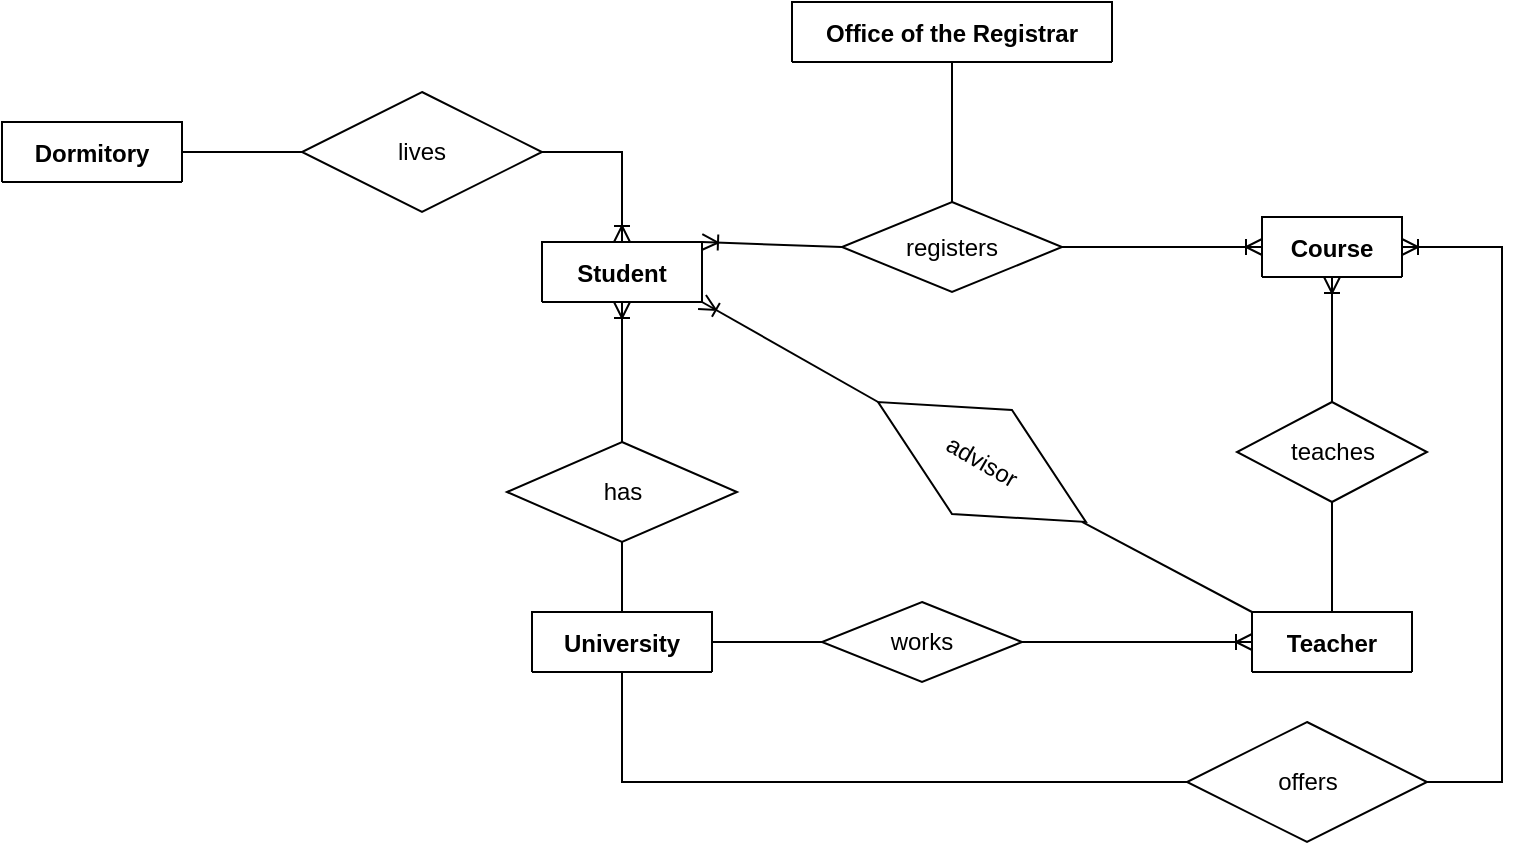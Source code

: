 <mxfile version="15.4.3" type="github">
  <diagram id="R2lEEEUBdFMjLlhIrx00" name="Page-1">
    <mxGraphModel dx="1718" dy="1550" grid="1" gridSize="10" guides="1" tooltips="1" connect="1" arrows="1" fold="1" page="1" pageScale="1" pageWidth="850" pageHeight="1100" math="0" shadow="0" extFonts="Permanent Marker^https://fonts.googleapis.com/css?family=Permanent+Marker">
      <root>
        <mxCell id="0" />
        <mxCell id="1" parent="0" />
        <mxCell id="5UGPcmuwCr6wUo15yj4Q-1" value="Student" style="shape=table;startSize=30;container=1;collapsible=1;childLayout=tableLayout;fixedRows=1;rowLines=0;fontStyle=1;align=center;resizeLast=1;" vertex="1" collapsed="1" parent="1">
          <mxGeometry x="-120" width="80" height="30" as="geometry">
            <mxRectangle x="160" y="-20" width="180" height="290" as="alternateBounds" />
          </mxGeometry>
        </mxCell>
        <mxCell id="5UGPcmuwCr6wUo15yj4Q-2" value="" style="shape=partialRectangle;collapsible=0;dropTarget=0;pointerEvents=0;fillColor=none;top=0;left=0;bottom=1;right=0;points=[[0,0.5],[1,0.5]];portConstraint=eastwest;" vertex="1" parent="5UGPcmuwCr6wUo15yj4Q-1">
          <mxGeometry y="30" width="180" height="30" as="geometry" />
        </mxCell>
        <mxCell id="5UGPcmuwCr6wUo15yj4Q-3" value="PK" style="shape=partialRectangle;connectable=0;fillColor=none;top=0;left=0;bottom=0;right=0;fontStyle=1;overflow=hidden;" vertex="1" parent="5UGPcmuwCr6wUo15yj4Q-2">
          <mxGeometry width="30" height="30" as="geometry">
            <mxRectangle width="30" height="30" as="alternateBounds" />
          </mxGeometry>
        </mxCell>
        <mxCell id="5UGPcmuwCr6wUo15yj4Q-4" value="id" style="shape=partialRectangle;connectable=0;fillColor=none;top=0;left=0;bottom=0;right=0;align=left;spacingLeft=6;fontStyle=5;overflow=hidden;" vertex="1" parent="5UGPcmuwCr6wUo15yj4Q-2">
          <mxGeometry x="30" width="150" height="30" as="geometry">
            <mxRectangle width="150" height="30" as="alternateBounds" />
          </mxGeometry>
        </mxCell>
        <mxCell id="5UGPcmuwCr6wUo15yj4Q-5" value="" style="shape=partialRectangle;collapsible=0;dropTarget=0;pointerEvents=0;fillColor=none;top=0;left=0;bottom=0;right=0;points=[[0,0.5],[1,0.5]];portConstraint=eastwest;" vertex="1" parent="5UGPcmuwCr6wUo15yj4Q-1">
          <mxGeometry y="60" width="180" height="50" as="geometry" />
        </mxCell>
        <mxCell id="5UGPcmuwCr6wUo15yj4Q-6" value="" style="shape=partialRectangle;connectable=0;fillColor=none;top=0;left=0;bottom=0;right=0;editable=1;overflow=hidden;" vertex="1" parent="5UGPcmuwCr6wUo15yj4Q-5">
          <mxGeometry width="30" height="50" as="geometry">
            <mxRectangle width="30" height="50" as="alternateBounds" />
          </mxGeometry>
        </mxCell>
        <mxCell id="5UGPcmuwCr6wUo15yj4Q-7" value="full_name&#xa;    first_name&#xa;    last_name" style="shape=partialRectangle;connectable=0;fillColor=none;top=0;left=0;bottom=0;right=0;align=left;spacingLeft=6;overflow=hidden;" vertex="1" parent="5UGPcmuwCr6wUo15yj4Q-5">
          <mxGeometry x="30" width="150" height="50" as="geometry">
            <mxRectangle width="150" height="50" as="alternateBounds" />
          </mxGeometry>
        </mxCell>
        <mxCell id="5UGPcmuwCr6wUo15yj4Q-8" value="" style="shape=partialRectangle;collapsible=0;dropTarget=0;pointerEvents=0;fillColor=none;top=0;left=0;bottom=0;right=0;points=[[0,0.5],[1,0.5]];portConstraint=eastwest;" vertex="1" parent="5UGPcmuwCr6wUo15yj4Q-1">
          <mxGeometry y="110" width="180" height="70" as="geometry" />
        </mxCell>
        <mxCell id="5UGPcmuwCr6wUo15yj4Q-9" value="" style="shape=partialRectangle;connectable=0;fillColor=none;top=0;left=0;bottom=0;right=0;editable=1;overflow=hidden;" vertex="1" parent="5UGPcmuwCr6wUo15yj4Q-8">
          <mxGeometry width="30" height="70" as="geometry">
            <mxRectangle width="30" height="70" as="alternateBounds" />
          </mxGeometry>
        </mxCell>
        <mxCell id="5UGPcmuwCr6wUo15yj4Q-10" value="address&#xa;    country&#xa;    city&#xa;    street" style="shape=partialRectangle;connectable=0;fillColor=none;top=0;left=0;bottom=0;right=0;align=left;spacingLeft=6;overflow=hidden;" vertex="1" parent="5UGPcmuwCr6wUo15yj4Q-8">
          <mxGeometry x="30" width="150" height="70" as="geometry">
            <mxRectangle width="150" height="70" as="alternateBounds" />
          </mxGeometry>
        </mxCell>
        <mxCell id="5UGPcmuwCr6wUo15yj4Q-11" value="" style="shape=partialRectangle;collapsible=0;dropTarget=0;pointerEvents=0;fillColor=none;top=0;left=0;bottom=0;right=0;points=[[0,0.5],[1,0.5]];portConstraint=eastwest;" vertex="1" parent="5UGPcmuwCr6wUo15yj4Q-1">
          <mxGeometry y="180" width="180" height="40" as="geometry" />
        </mxCell>
        <mxCell id="5UGPcmuwCr6wUo15yj4Q-12" value="" style="shape=partialRectangle;connectable=0;fillColor=none;top=0;left=0;bottom=0;right=0;editable=1;overflow=hidden;" vertex="1" parent="5UGPcmuwCr6wUo15yj4Q-11">
          <mxGeometry width="30" height="40" as="geometry">
            <mxRectangle width="30" height="40" as="alternateBounds" />
          </mxGeometry>
        </mxCell>
        <mxCell id="5UGPcmuwCr6wUo15yj4Q-13" value="date_of_birth&#xa;age()" style="shape=partialRectangle;connectable=0;fillColor=none;top=0;left=0;bottom=0;right=0;align=left;spacingLeft=6;overflow=hidden;" vertex="1" parent="5UGPcmuwCr6wUo15yj4Q-11">
          <mxGeometry x="30" width="150" height="40" as="geometry">
            <mxRectangle width="150" height="40" as="alternateBounds" />
          </mxGeometry>
        </mxCell>
        <mxCell id="5UGPcmuwCr6wUo15yj4Q-14" value="" style="shape=partialRectangle;collapsible=0;dropTarget=0;pointerEvents=0;fillColor=none;top=0;left=0;bottom=0;right=0;points=[[0,0.5],[1,0.5]];portConstraint=eastwest;startSize=30;" vertex="1" parent="5UGPcmuwCr6wUo15yj4Q-1">
          <mxGeometry y="220" width="180" height="30" as="geometry" />
        </mxCell>
        <mxCell id="5UGPcmuwCr6wUo15yj4Q-15" value="" style="shape=partialRectangle;connectable=0;fillColor=none;top=0;left=0;bottom=0;right=0;editable=1;overflow=hidden;startSize=30;" vertex="1" parent="5UGPcmuwCr6wUo15yj4Q-14">
          <mxGeometry width="30" height="30" as="geometry">
            <mxRectangle width="30" height="30" as="alternateBounds" />
          </mxGeometry>
        </mxCell>
        <mxCell id="5UGPcmuwCr6wUo15yj4Q-16" value="gender" style="shape=partialRectangle;connectable=0;fillColor=none;top=0;left=0;bottom=0;right=0;align=left;spacingLeft=6;overflow=hidden;startSize=30;" vertex="1" parent="5UGPcmuwCr6wUo15yj4Q-14">
          <mxGeometry x="30" width="150" height="30" as="geometry">
            <mxRectangle width="150" height="30" as="alternateBounds" />
          </mxGeometry>
        </mxCell>
        <mxCell id="5UGPcmuwCr6wUo15yj4Q-17" value="" style="shape=partialRectangle;collapsible=0;dropTarget=0;pointerEvents=0;fillColor=none;top=0;left=0;bottom=0;right=0;points=[[0,0.5],[1,0.5]];portConstraint=eastwest;startSize=30;" vertex="1" parent="5UGPcmuwCr6wUo15yj4Q-1">
          <mxGeometry y="250" width="180" height="30" as="geometry" />
        </mxCell>
        <mxCell id="5UGPcmuwCr6wUo15yj4Q-18" value="" style="shape=partialRectangle;connectable=0;fillColor=none;top=0;left=0;bottom=0;right=0;editable=1;overflow=hidden;startSize=30;" vertex="1" parent="5UGPcmuwCr6wUo15yj4Q-17">
          <mxGeometry width="30" height="30" as="geometry">
            <mxRectangle width="30" height="30" as="alternateBounds" />
          </mxGeometry>
        </mxCell>
        <mxCell id="5UGPcmuwCr6wUo15yj4Q-19" value="{phone_number}" style="shape=partialRectangle;connectable=0;fillColor=none;top=0;left=0;bottom=0;right=0;align=left;spacingLeft=6;overflow=hidden;startSize=30;" vertex="1" parent="5UGPcmuwCr6wUo15yj4Q-17">
          <mxGeometry x="30" width="150" height="30" as="geometry">
            <mxRectangle width="150" height="30" as="alternateBounds" />
          </mxGeometry>
        </mxCell>
        <mxCell id="5UGPcmuwCr6wUo15yj4Q-20" value="Course" style="shape=table;startSize=30;container=1;collapsible=1;childLayout=tableLayout;fixedRows=1;rowLines=0;fontStyle=1;align=center;resizeLast=1;" vertex="1" collapsed="1" parent="1">
          <mxGeometry x="240" y="-12.5" width="70" height="30" as="geometry">
            <mxRectangle x="240" y="270" width="180" height="160" as="alternateBounds" />
          </mxGeometry>
        </mxCell>
        <mxCell id="5UGPcmuwCr6wUo15yj4Q-21" value="" style="shape=partialRectangle;collapsible=0;dropTarget=0;pointerEvents=0;fillColor=none;top=0;left=0;bottom=1;right=0;points=[[0,0.5],[1,0.5]];portConstraint=eastwest;startSize=30;" vertex="1" parent="5UGPcmuwCr6wUo15yj4Q-20">
          <mxGeometry y="30" width="180" height="30" as="geometry" />
        </mxCell>
        <mxCell id="5UGPcmuwCr6wUo15yj4Q-22" value="PK" style="shape=partialRectangle;connectable=0;fillColor=none;top=0;left=0;bottom=0;right=0;fontStyle=1;overflow=hidden;startSize=30;" vertex="1" parent="5UGPcmuwCr6wUo15yj4Q-21">
          <mxGeometry width="30" height="30" as="geometry">
            <mxRectangle width="30" height="30" as="alternateBounds" />
          </mxGeometry>
        </mxCell>
        <mxCell id="5UGPcmuwCr6wUo15yj4Q-23" value="course_id" style="shape=partialRectangle;connectable=0;fillColor=none;top=0;left=0;bottom=0;right=0;align=left;spacingLeft=6;fontStyle=5;overflow=hidden;startSize=30;" vertex="1" parent="5UGPcmuwCr6wUo15yj4Q-21">
          <mxGeometry x="30" width="150" height="30" as="geometry">
            <mxRectangle width="150" height="30" as="alternateBounds" />
          </mxGeometry>
        </mxCell>
        <mxCell id="5UGPcmuwCr6wUo15yj4Q-24" value="" style="shape=partialRectangle;collapsible=0;dropTarget=0;pointerEvents=0;fillColor=none;top=0;left=0;bottom=0;right=0;points=[[0,0.5],[1,0.5]];portConstraint=eastwest;startSize=30;" vertex="1" parent="5UGPcmuwCr6wUo15yj4Q-20">
          <mxGeometry y="60" width="180" height="30" as="geometry" />
        </mxCell>
        <mxCell id="5UGPcmuwCr6wUo15yj4Q-25" value="" style="shape=partialRectangle;connectable=0;fillColor=none;top=0;left=0;bottom=0;right=0;editable=1;overflow=hidden;startSize=30;" vertex="1" parent="5UGPcmuwCr6wUo15yj4Q-24">
          <mxGeometry width="30" height="30" as="geometry">
            <mxRectangle width="30" height="30" as="alternateBounds" />
          </mxGeometry>
        </mxCell>
        <mxCell id="5UGPcmuwCr6wUo15yj4Q-26" value="course_name" style="shape=partialRectangle;connectable=0;fillColor=none;top=0;left=0;bottom=0;right=0;align=left;spacingLeft=6;overflow=hidden;startSize=30;" vertex="1" parent="5UGPcmuwCr6wUo15yj4Q-24">
          <mxGeometry x="30" width="150" height="30" as="geometry">
            <mxRectangle width="150" height="30" as="alternateBounds" />
          </mxGeometry>
        </mxCell>
        <mxCell id="5UGPcmuwCr6wUo15yj4Q-27" value="" style="shape=partialRectangle;collapsible=0;dropTarget=0;pointerEvents=0;fillColor=none;top=0;left=0;bottom=0;right=0;points=[[0,0.5],[1,0.5]];portConstraint=eastwest;startSize=30;" vertex="1" parent="5UGPcmuwCr6wUo15yj4Q-20">
          <mxGeometry y="90" width="180" height="30" as="geometry" />
        </mxCell>
        <mxCell id="5UGPcmuwCr6wUo15yj4Q-28" value="" style="shape=partialRectangle;connectable=0;fillColor=none;top=0;left=0;bottom=0;right=0;editable=1;overflow=hidden;startSize=30;" vertex="1" parent="5UGPcmuwCr6wUo15yj4Q-27">
          <mxGeometry width="30" height="30" as="geometry">
            <mxRectangle width="30" height="30" as="alternateBounds" />
          </mxGeometry>
        </mxCell>
        <mxCell id="5UGPcmuwCr6wUo15yj4Q-29" value="credits" style="shape=partialRectangle;connectable=0;fillColor=none;top=0;left=0;bottom=0;right=0;align=left;spacingLeft=6;overflow=hidden;startSize=30;" vertex="1" parent="5UGPcmuwCr6wUo15yj4Q-27">
          <mxGeometry x="30" width="150" height="30" as="geometry">
            <mxRectangle width="150" height="30" as="alternateBounds" />
          </mxGeometry>
        </mxCell>
        <mxCell id="5UGPcmuwCr6wUo15yj4Q-30" value="" style="shape=partialRectangle;collapsible=0;dropTarget=0;pointerEvents=0;fillColor=none;top=0;left=0;bottom=0;right=0;points=[[0,0.5],[1,0.5]];portConstraint=eastwest;startSize=30;" vertex="1" parent="5UGPcmuwCr6wUo15yj4Q-20">
          <mxGeometry y="120" width="180" height="30" as="geometry" />
        </mxCell>
        <mxCell id="5UGPcmuwCr6wUo15yj4Q-31" value="" style="shape=partialRectangle;connectable=0;fillColor=none;top=0;left=0;bottom=0;right=0;editable=1;overflow=hidden;startSize=30;" vertex="1" parent="5UGPcmuwCr6wUo15yj4Q-30">
          <mxGeometry width="30" height="30" as="geometry">
            <mxRectangle width="30" height="30" as="alternateBounds" />
          </mxGeometry>
        </mxCell>
        <mxCell id="5UGPcmuwCr6wUo15yj4Q-32" value="dept_name" style="shape=partialRectangle;connectable=0;fillColor=none;top=0;left=0;bottom=0;right=0;align=left;spacingLeft=6;overflow=hidden;startSize=30;" vertex="1" parent="5UGPcmuwCr6wUo15yj4Q-30">
          <mxGeometry x="30" width="150" height="30" as="geometry">
            <mxRectangle width="150" height="30" as="alternateBounds" />
          </mxGeometry>
        </mxCell>
        <mxCell id="5UGPcmuwCr6wUo15yj4Q-33" value="Dormitory" style="shape=table;startSize=30;container=1;collapsible=1;childLayout=tableLayout;fixedRows=1;rowLines=0;fontStyle=1;align=center;resizeLast=1;" vertex="1" collapsed="1" parent="1">
          <mxGeometry x="-390" y="-60" width="90" height="30" as="geometry">
            <mxRectangle x="240" y="470" width="180" height="160" as="alternateBounds" />
          </mxGeometry>
        </mxCell>
        <mxCell id="5UGPcmuwCr6wUo15yj4Q-34" value="" style="shape=partialRectangle;collapsible=0;dropTarget=0;pointerEvents=0;fillColor=none;top=0;left=0;bottom=1;right=0;points=[[0,0.5],[1,0.5]];portConstraint=eastwest;startSize=30;" vertex="1" parent="5UGPcmuwCr6wUo15yj4Q-33">
          <mxGeometry y="30" width="180" height="30" as="geometry" />
        </mxCell>
        <mxCell id="5UGPcmuwCr6wUo15yj4Q-35" value="PK" style="shape=partialRectangle;connectable=0;fillColor=none;top=0;left=0;bottom=0;right=0;fontStyle=1;overflow=hidden;startSize=30;" vertex="1" parent="5UGPcmuwCr6wUo15yj4Q-34">
          <mxGeometry width="30" height="30" as="geometry">
            <mxRectangle width="30" height="30" as="alternateBounds" />
          </mxGeometry>
        </mxCell>
        <mxCell id="5UGPcmuwCr6wUo15yj4Q-36" value="id" style="shape=partialRectangle;connectable=0;fillColor=none;top=0;left=0;bottom=0;right=0;align=left;spacingLeft=6;fontStyle=5;overflow=hidden;startSize=30;" vertex="1" parent="5UGPcmuwCr6wUo15yj4Q-34">
          <mxGeometry x="30" width="150" height="30" as="geometry">
            <mxRectangle width="150" height="30" as="alternateBounds" />
          </mxGeometry>
        </mxCell>
        <mxCell id="5UGPcmuwCr6wUo15yj4Q-37" value="" style="shape=partialRectangle;collapsible=0;dropTarget=0;pointerEvents=0;fillColor=none;top=0;left=0;bottom=0;right=0;points=[[0,0.5],[1,0.5]];portConstraint=eastwest;startSize=30;" vertex="1" parent="5UGPcmuwCr6wUo15yj4Q-33">
          <mxGeometry y="60" width="180" height="30" as="geometry" />
        </mxCell>
        <mxCell id="5UGPcmuwCr6wUo15yj4Q-38" value="" style="shape=partialRectangle;connectable=0;fillColor=none;top=0;left=0;bottom=0;right=0;editable=1;overflow=hidden;startSize=30;" vertex="1" parent="5UGPcmuwCr6wUo15yj4Q-37">
          <mxGeometry width="30" height="30" as="geometry">
            <mxRectangle width="30" height="30" as="alternateBounds" />
          </mxGeometry>
        </mxCell>
        <mxCell id="5UGPcmuwCr6wUo15yj4Q-39" value="location" style="shape=partialRectangle;connectable=0;fillColor=none;top=0;left=0;bottom=0;right=0;align=left;spacingLeft=6;overflow=hidden;startSize=30;" vertex="1" parent="5UGPcmuwCr6wUo15yj4Q-37">
          <mxGeometry x="30" width="150" height="30" as="geometry">
            <mxRectangle width="150" height="30" as="alternateBounds" />
          </mxGeometry>
        </mxCell>
        <mxCell id="5UGPcmuwCr6wUo15yj4Q-40" value="" style="shape=partialRectangle;collapsible=0;dropTarget=0;pointerEvents=0;fillColor=none;top=0;left=0;bottom=0;right=0;points=[[0,0.5],[1,0.5]];portConstraint=eastwest;startSize=30;" vertex="1" parent="5UGPcmuwCr6wUo15yj4Q-33">
          <mxGeometry y="90" width="180" height="30" as="geometry" />
        </mxCell>
        <mxCell id="5UGPcmuwCr6wUo15yj4Q-41" value="" style="shape=partialRectangle;connectable=0;fillColor=none;top=0;left=0;bottom=0;right=0;editable=1;overflow=hidden;startSize=30;" vertex="1" parent="5UGPcmuwCr6wUo15yj4Q-40">
          <mxGeometry width="30" height="30" as="geometry">
            <mxRectangle width="30" height="30" as="alternateBounds" />
          </mxGeometry>
        </mxCell>
        <mxCell id="5UGPcmuwCr6wUo15yj4Q-42" value="capacity" style="shape=partialRectangle;connectable=0;fillColor=none;top=0;left=0;bottom=0;right=0;align=left;spacingLeft=6;overflow=hidden;startSize=30;" vertex="1" parent="5UGPcmuwCr6wUo15yj4Q-40">
          <mxGeometry x="30" width="150" height="30" as="geometry">
            <mxRectangle width="150" height="30" as="alternateBounds" />
          </mxGeometry>
        </mxCell>
        <mxCell id="5UGPcmuwCr6wUo15yj4Q-43" value="" style="shape=partialRectangle;collapsible=0;dropTarget=0;pointerEvents=0;fillColor=none;top=0;left=0;bottom=0;right=0;points=[[0,0.5],[1,0.5]];portConstraint=eastwest;startSize=30;" vertex="1" parent="5UGPcmuwCr6wUo15yj4Q-33">
          <mxGeometry y="120" width="180" height="30" as="geometry" />
        </mxCell>
        <mxCell id="5UGPcmuwCr6wUo15yj4Q-44" value="" style="shape=partialRectangle;connectable=0;fillColor=none;top=0;left=0;bottom=0;right=0;editable=1;overflow=hidden;startSize=30;" vertex="1" parent="5UGPcmuwCr6wUo15yj4Q-43">
          <mxGeometry width="30" height="30" as="geometry">
            <mxRectangle width="30" height="30" as="alternateBounds" />
          </mxGeometry>
        </mxCell>
        <mxCell id="5UGPcmuwCr6wUo15yj4Q-45" value="{room_types}" style="shape=partialRectangle;connectable=0;fillColor=none;top=0;left=0;bottom=0;right=0;align=left;spacingLeft=6;overflow=hidden;startSize=30;" vertex="1" parent="5UGPcmuwCr6wUo15yj4Q-43">
          <mxGeometry x="30" width="150" height="30" as="geometry">
            <mxRectangle width="150" height="30" as="alternateBounds" />
          </mxGeometry>
        </mxCell>
        <mxCell id="5UGPcmuwCr6wUo15yj4Q-46" value="Office of the Registrar" style="shape=table;startSize=30;container=1;collapsible=1;childLayout=tableLayout;fixedRows=1;rowLines=0;fontStyle=1;align=center;resizeLast=1;" vertex="1" collapsed="1" parent="1">
          <mxGeometry x="5" y="-120" width="160" height="30" as="geometry">
            <mxRectangle x="-10" y="580" width="180" height="180" as="alternateBounds" />
          </mxGeometry>
        </mxCell>
        <mxCell id="5UGPcmuwCr6wUo15yj4Q-47" value="" style="shape=partialRectangle;collapsible=0;dropTarget=0;pointerEvents=0;fillColor=none;top=0;left=0;bottom=1;right=0;points=[[0,0.5],[1,0.5]];portConstraint=eastwest;startSize=30;" vertex="1" parent="5UGPcmuwCr6wUo15yj4Q-46">
          <mxGeometry y="30" width="180" height="30" as="geometry" />
        </mxCell>
        <mxCell id="5UGPcmuwCr6wUo15yj4Q-48" value="PK" style="shape=partialRectangle;connectable=0;fillColor=none;top=0;left=0;bottom=0;right=0;fontStyle=1;overflow=hidden;startSize=30;" vertex="1" parent="5UGPcmuwCr6wUo15yj4Q-47">
          <mxGeometry width="30" height="30" as="geometry">
            <mxRectangle width="30" height="30" as="alternateBounds" />
          </mxGeometry>
        </mxCell>
        <mxCell id="5UGPcmuwCr6wUo15yj4Q-49" value="id" style="shape=partialRectangle;connectable=0;fillColor=none;top=0;left=0;bottom=0;right=0;align=left;spacingLeft=6;fontStyle=5;overflow=hidden;startSize=30;" vertex="1" parent="5UGPcmuwCr6wUo15yj4Q-47">
          <mxGeometry x="30" width="150" height="30" as="geometry">
            <mxRectangle width="150" height="30" as="alternateBounds" />
          </mxGeometry>
        </mxCell>
        <mxCell id="5UGPcmuwCr6wUo15yj4Q-50" value="" style="shape=partialRectangle;collapsible=0;dropTarget=0;pointerEvents=0;fillColor=none;top=0;left=0;bottom=0;right=0;points=[[0,0.5],[1,0.5]];portConstraint=eastwest;startSize=30;" vertex="1" parent="5UGPcmuwCr6wUo15yj4Q-46">
          <mxGeometry y="60" width="180" height="50" as="geometry" />
        </mxCell>
        <mxCell id="5UGPcmuwCr6wUo15yj4Q-51" value="" style="shape=partialRectangle;connectable=0;fillColor=none;top=0;left=0;bottom=0;right=0;editable=1;overflow=hidden;startSize=30;" vertex="1" parent="5UGPcmuwCr6wUo15yj4Q-50">
          <mxGeometry width="30" height="50" as="geometry">
            <mxRectangle width="30" height="50" as="alternateBounds" />
          </mxGeometry>
        </mxCell>
        <mxCell id="5UGPcmuwCr6wUo15yj4Q-52" value="full_name&#xa;    first_name&#xa;    last_name" style="shape=partialRectangle;connectable=0;fillColor=none;top=0;left=0;bottom=0;right=0;align=left;spacingLeft=6;overflow=hidden;startSize=30;" vertex="1" parent="5UGPcmuwCr6wUo15yj4Q-50">
          <mxGeometry x="30" width="150" height="50" as="geometry">
            <mxRectangle width="150" height="50" as="alternateBounds" />
          </mxGeometry>
        </mxCell>
        <mxCell id="5UGPcmuwCr6wUo15yj4Q-53" value="" style="shape=partialRectangle;collapsible=0;dropTarget=0;pointerEvents=0;fillColor=none;top=0;left=0;bottom=0;right=0;points=[[0,0.5],[1,0.5]];portConstraint=eastwest;startSize=30;" vertex="1" parent="5UGPcmuwCr6wUo15yj4Q-46">
          <mxGeometry y="110" width="180" height="30" as="geometry" />
        </mxCell>
        <mxCell id="5UGPcmuwCr6wUo15yj4Q-54" value="" style="shape=partialRectangle;connectable=0;fillColor=none;top=0;left=0;bottom=0;right=0;editable=1;overflow=hidden;startSize=30;" vertex="1" parent="5UGPcmuwCr6wUo15yj4Q-53">
          <mxGeometry width="30" height="30" as="geometry">
            <mxRectangle width="30" height="30" as="alternateBounds" />
          </mxGeometry>
        </mxCell>
        <mxCell id="5UGPcmuwCr6wUo15yj4Q-55" value="disciplines" style="shape=partialRectangle;connectable=0;fillColor=none;top=0;left=0;bottom=0;right=0;align=left;spacingLeft=6;overflow=hidden;startSize=30;" vertex="1" parent="5UGPcmuwCr6wUo15yj4Q-53">
          <mxGeometry x="30" width="150" height="30" as="geometry">
            <mxRectangle width="150" height="30" as="alternateBounds" />
          </mxGeometry>
        </mxCell>
        <mxCell id="5UGPcmuwCr6wUo15yj4Q-56" value="" style="shape=partialRectangle;collapsible=0;dropTarget=0;pointerEvents=0;fillColor=none;top=0;left=0;bottom=0;right=0;points=[[0,0.5],[1,0.5]];portConstraint=eastwest;startSize=30;" vertex="1" parent="5UGPcmuwCr6wUo15yj4Q-46">
          <mxGeometry y="140" width="180" height="30" as="geometry" />
        </mxCell>
        <mxCell id="5UGPcmuwCr6wUo15yj4Q-57" value="" style="shape=partialRectangle;connectable=0;fillColor=none;top=0;left=0;bottom=0;right=0;editable=1;overflow=hidden;startSize=30;" vertex="1" parent="5UGPcmuwCr6wUo15yj4Q-56">
          <mxGeometry width="30" height="30" as="geometry">
            <mxRectangle width="30" height="30" as="alternateBounds" />
          </mxGeometry>
        </mxCell>
        <mxCell id="5UGPcmuwCr6wUo15yj4Q-58" value="{phone_number}" style="shape=partialRectangle;connectable=0;fillColor=none;top=0;left=0;bottom=0;right=0;align=left;spacingLeft=6;overflow=hidden;startSize=30;" vertex="1" parent="5UGPcmuwCr6wUo15yj4Q-56">
          <mxGeometry x="30" width="150" height="30" as="geometry">
            <mxRectangle width="150" height="30" as="alternateBounds" />
          </mxGeometry>
        </mxCell>
        <mxCell id="5UGPcmuwCr6wUo15yj4Q-59" value="Teacher" style="shape=table;startSize=30;container=1;collapsible=1;childLayout=tableLayout;fixedRows=1;rowLines=0;fontStyle=1;align=center;resizeLast=1;" vertex="1" collapsed="1" parent="1">
          <mxGeometry x="235" y="185" width="80" height="30" as="geometry">
            <mxRectangle x="-210" y="50" width="180" height="160" as="alternateBounds" />
          </mxGeometry>
        </mxCell>
        <mxCell id="5UGPcmuwCr6wUo15yj4Q-60" value="" style="shape=partialRectangle;collapsible=0;dropTarget=0;pointerEvents=0;fillColor=none;top=0;left=0;bottom=1;right=0;points=[[0,0.5],[1,0.5]];portConstraint=eastwest;startSize=30;" vertex="1" parent="5UGPcmuwCr6wUo15yj4Q-59">
          <mxGeometry y="30" width="180" height="30" as="geometry" />
        </mxCell>
        <mxCell id="5UGPcmuwCr6wUo15yj4Q-61" value="PK" style="shape=partialRectangle;connectable=0;fillColor=none;top=0;left=0;bottom=0;right=0;fontStyle=1;overflow=hidden;startSize=30;" vertex="1" parent="5UGPcmuwCr6wUo15yj4Q-60">
          <mxGeometry width="30" height="30" as="geometry">
            <mxRectangle width="30" height="30" as="alternateBounds" />
          </mxGeometry>
        </mxCell>
        <mxCell id="5UGPcmuwCr6wUo15yj4Q-62" value="teacher_id" style="shape=partialRectangle;connectable=0;fillColor=none;top=0;left=0;bottom=0;right=0;align=left;spacingLeft=6;fontStyle=5;overflow=hidden;startSize=30;" vertex="1" parent="5UGPcmuwCr6wUo15yj4Q-60">
          <mxGeometry x="30" width="150" height="30" as="geometry">
            <mxRectangle width="150" height="30" as="alternateBounds" />
          </mxGeometry>
        </mxCell>
        <mxCell id="5UGPcmuwCr6wUo15yj4Q-63" value="" style="shape=partialRectangle;collapsible=0;dropTarget=0;pointerEvents=0;fillColor=none;top=0;left=0;bottom=0;right=0;points=[[0,0.5],[1,0.5]];portConstraint=eastwest;startSize=30;" vertex="1" parent="5UGPcmuwCr6wUo15yj4Q-59">
          <mxGeometry y="60" width="180" height="60" as="geometry" />
        </mxCell>
        <mxCell id="5UGPcmuwCr6wUo15yj4Q-64" value="" style="shape=partialRectangle;connectable=0;fillColor=none;top=0;left=0;bottom=0;right=0;editable=1;overflow=hidden;startSize=30;" vertex="1" parent="5UGPcmuwCr6wUo15yj4Q-63">
          <mxGeometry width="30" height="60" as="geometry">
            <mxRectangle width="30" height="60" as="alternateBounds" />
          </mxGeometry>
        </mxCell>
        <mxCell id="5UGPcmuwCr6wUo15yj4Q-65" value="full_name&#xa;    first_name&#xa;    last_name" style="shape=partialRectangle;connectable=0;fillColor=none;top=0;left=0;bottom=0;right=0;align=left;spacingLeft=6;overflow=hidden;startSize=30;" vertex="1" parent="5UGPcmuwCr6wUo15yj4Q-63">
          <mxGeometry x="30" width="150" height="60" as="geometry">
            <mxRectangle width="150" height="60" as="alternateBounds" />
          </mxGeometry>
        </mxCell>
        <mxCell id="5UGPcmuwCr6wUo15yj4Q-66" value="" style="shape=partialRectangle;collapsible=0;dropTarget=0;pointerEvents=0;fillColor=none;top=0;left=0;bottom=0;right=0;points=[[0,0.5],[1,0.5]];portConstraint=eastwest;startSize=30;" vertex="1" parent="5UGPcmuwCr6wUo15yj4Q-59">
          <mxGeometry y="120" width="180" height="30" as="geometry" />
        </mxCell>
        <mxCell id="5UGPcmuwCr6wUo15yj4Q-67" value="" style="shape=partialRectangle;connectable=0;fillColor=none;top=0;left=0;bottom=0;right=0;editable=1;overflow=hidden;startSize=30;" vertex="1" parent="5UGPcmuwCr6wUo15yj4Q-66">
          <mxGeometry width="30" height="30" as="geometry">
            <mxRectangle width="30" height="30" as="alternateBounds" />
          </mxGeometry>
        </mxCell>
        <mxCell id="5UGPcmuwCr6wUo15yj4Q-68" value="experience_years" style="shape=partialRectangle;connectable=0;fillColor=none;top=0;left=0;bottom=0;right=0;align=left;spacingLeft=6;overflow=hidden;startSize=30;" vertex="1" parent="5UGPcmuwCr6wUo15yj4Q-66">
          <mxGeometry x="30" width="150" height="30" as="geometry">
            <mxRectangle width="150" height="30" as="alternateBounds" />
          </mxGeometry>
        </mxCell>
        <mxCell id="5UGPcmuwCr6wUo15yj4Q-69" value="University" style="shape=table;startSize=30;container=1;collapsible=1;childLayout=tableLayout;fixedRows=1;rowLines=0;fontStyle=1;align=center;resizeLast=1;" vertex="1" collapsed="1" parent="1">
          <mxGeometry x="-125" y="185" width="90" height="30" as="geometry">
            <mxRectangle x="-580" y="180" width="180" height="220" as="alternateBounds" />
          </mxGeometry>
        </mxCell>
        <mxCell id="5UGPcmuwCr6wUo15yj4Q-70" value="" style="shape=partialRectangle;collapsible=0;dropTarget=0;pointerEvents=0;fillColor=none;top=0;left=0;bottom=1;right=0;points=[[0,0.5],[1,0.5]];portConstraint=eastwest;startSize=30;" vertex="1" parent="5UGPcmuwCr6wUo15yj4Q-69">
          <mxGeometry y="30" width="180" height="30" as="geometry" />
        </mxCell>
        <mxCell id="5UGPcmuwCr6wUo15yj4Q-71" value="PK" style="shape=partialRectangle;connectable=0;fillColor=none;top=0;left=0;bottom=0;right=0;fontStyle=1;overflow=hidden;startSize=30;" vertex="1" parent="5UGPcmuwCr6wUo15yj4Q-70">
          <mxGeometry width="30" height="30" as="geometry">
            <mxRectangle width="30" height="30" as="alternateBounds" />
          </mxGeometry>
        </mxCell>
        <mxCell id="5UGPcmuwCr6wUo15yj4Q-72" value="id" style="shape=partialRectangle;connectable=0;fillColor=none;top=0;left=0;bottom=0;right=0;align=left;spacingLeft=6;fontStyle=5;overflow=hidden;startSize=30;" vertex="1" parent="5UGPcmuwCr6wUo15yj4Q-70">
          <mxGeometry x="30" width="150" height="30" as="geometry">
            <mxRectangle width="150" height="30" as="alternateBounds" />
          </mxGeometry>
        </mxCell>
        <mxCell id="5UGPcmuwCr6wUo15yj4Q-73" value="" style="shape=partialRectangle;collapsible=0;dropTarget=0;pointerEvents=0;fillColor=none;top=0;left=0;bottom=0;right=0;points=[[0,0.5],[1,0.5]];portConstraint=eastwest;startSize=30;" vertex="1" parent="5UGPcmuwCr6wUo15yj4Q-69">
          <mxGeometry y="60" width="180" height="30" as="geometry" />
        </mxCell>
        <mxCell id="5UGPcmuwCr6wUo15yj4Q-74" value="" style="shape=partialRectangle;connectable=0;fillColor=none;top=0;left=0;bottom=0;right=0;editable=1;overflow=hidden;startSize=30;" vertex="1" parent="5UGPcmuwCr6wUo15yj4Q-73">
          <mxGeometry width="30" height="30" as="geometry">
            <mxRectangle width="30" height="30" as="alternateBounds" />
          </mxGeometry>
        </mxCell>
        <mxCell id="5UGPcmuwCr6wUo15yj4Q-75" value="name" style="shape=partialRectangle;connectable=0;fillColor=none;top=0;left=0;bottom=0;right=0;align=left;spacingLeft=6;overflow=hidden;startSize=30;" vertex="1" parent="5UGPcmuwCr6wUo15yj4Q-73">
          <mxGeometry x="30" width="150" height="30" as="geometry">
            <mxRectangle width="150" height="30" as="alternateBounds" />
          </mxGeometry>
        </mxCell>
        <mxCell id="5UGPcmuwCr6wUo15yj4Q-76" value="" style="shape=partialRectangle;collapsible=0;dropTarget=0;pointerEvents=0;fillColor=none;top=0;left=0;bottom=0;right=0;points=[[0,0.5],[1,0.5]];portConstraint=eastwest;startSize=30;" vertex="1" parent="5UGPcmuwCr6wUo15yj4Q-69">
          <mxGeometry y="90" width="180" height="70" as="geometry" />
        </mxCell>
        <mxCell id="5UGPcmuwCr6wUo15yj4Q-77" value="" style="shape=partialRectangle;connectable=0;fillColor=none;top=0;left=0;bottom=0;right=0;editable=1;overflow=hidden;startSize=30;" vertex="1" parent="5UGPcmuwCr6wUo15yj4Q-76">
          <mxGeometry width="30" height="70" as="geometry">
            <mxRectangle width="30" height="70" as="alternateBounds" />
          </mxGeometry>
        </mxCell>
        <mxCell id="5UGPcmuwCr6wUo15yj4Q-78" value="address&#xa;    country&#xa;    city&#xa;    street" style="shape=partialRectangle;connectable=0;fillColor=none;top=0;left=0;bottom=0;right=0;align=left;spacingLeft=6;overflow=hidden;startSize=30;" vertex="1" parent="5UGPcmuwCr6wUo15yj4Q-76">
          <mxGeometry x="30" width="150" height="70" as="geometry">
            <mxRectangle width="150" height="70" as="alternateBounds" />
          </mxGeometry>
        </mxCell>
        <mxCell id="5UGPcmuwCr6wUo15yj4Q-79" value="" style="shape=partialRectangle;collapsible=0;dropTarget=0;pointerEvents=0;fillColor=none;top=0;left=0;bottom=0;right=0;points=[[0,0.5],[1,0.5]];portConstraint=eastwest;startSize=30;" vertex="1" parent="5UGPcmuwCr6wUo15yj4Q-69">
          <mxGeometry y="160" width="180" height="30" as="geometry" />
        </mxCell>
        <mxCell id="5UGPcmuwCr6wUo15yj4Q-80" value="" style="shape=partialRectangle;connectable=0;fillColor=none;top=0;left=0;bottom=0;right=0;editable=1;overflow=hidden;startSize=30;" vertex="1" parent="5UGPcmuwCr6wUo15yj4Q-79">
          <mxGeometry width="30" height="30" as="geometry">
            <mxRectangle width="30" height="30" as="alternateBounds" />
          </mxGeometry>
        </mxCell>
        <mxCell id="5UGPcmuwCr6wUo15yj4Q-81" value="capacity" style="shape=partialRectangle;connectable=0;fillColor=none;top=0;left=0;bottom=0;right=0;align=left;spacingLeft=6;overflow=hidden;startSize=30;" vertex="1" parent="5UGPcmuwCr6wUo15yj4Q-79">
          <mxGeometry x="30" width="150" height="30" as="geometry">
            <mxRectangle width="150" height="30" as="alternateBounds" />
          </mxGeometry>
        </mxCell>
        <mxCell id="5UGPcmuwCr6wUo15yj4Q-82" value="" style="shape=partialRectangle;collapsible=0;dropTarget=0;pointerEvents=0;fillColor=none;top=0;left=0;bottom=0;right=0;points=[[0,0.5],[1,0.5]];portConstraint=eastwest;startSize=30;" vertex="1" parent="5UGPcmuwCr6wUo15yj4Q-69">
          <mxGeometry y="190" width="180" height="30" as="geometry" />
        </mxCell>
        <mxCell id="5UGPcmuwCr6wUo15yj4Q-83" value="" style="shape=partialRectangle;connectable=0;fillColor=none;top=0;left=0;bottom=0;right=0;editable=1;overflow=hidden;startSize=30;" vertex="1" parent="5UGPcmuwCr6wUo15yj4Q-82">
          <mxGeometry width="30" height="30" as="geometry">
            <mxRectangle width="30" height="30" as="alternateBounds" />
          </mxGeometry>
        </mxCell>
        <mxCell id="5UGPcmuwCr6wUo15yj4Q-84" value="{phone_number}" style="shape=partialRectangle;connectable=0;fillColor=none;top=0;left=0;bottom=0;right=0;align=left;spacingLeft=6;overflow=hidden;startSize=30;" vertex="1" parent="5UGPcmuwCr6wUo15yj4Q-82">
          <mxGeometry x="30" width="150" height="30" as="geometry">
            <mxRectangle width="150" height="30" as="alternateBounds" />
          </mxGeometry>
        </mxCell>
        <mxCell id="5UGPcmuwCr6wUo15yj4Q-85" value="" style="fontSize=12;html=1;endArrow=ERoneToMany;rounded=0;exitX=0.5;exitY=0;exitDx=0;exitDy=0;entryX=0.5;entryY=1;entryDx=0;entryDy=0;startArrow=none;" edge="1" parent="1" source="5UGPcmuwCr6wUo15yj4Q-86" target="5UGPcmuwCr6wUo15yj4Q-1">
          <mxGeometry width="100" height="100" relative="1" as="geometry">
            <mxPoint x="-190" y="220" as="sourcePoint" />
            <mxPoint x="-90" y="120" as="targetPoint" />
          </mxGeometry>
        </mxCell>
        <mxCell id="5UGPcmuwCr6wUo15yj4Q-86" value="has" style="shape=rhombus;perimeter=rhombusPerimeter;whiteSpace=wrap;html=1;align=center;" vertex="1" parent="1">
          <mxGeometry x="-137.5" y="100" width="115" height="50" as="geometry" />
        </mxCell>
        <mxCell id="5UGPcmuwCr6wUo15yj4Q-87" value="" style="fontSize=12;html=1;endArrow=none;rounded=0;exitX=0.5;exitY=0;exitDx=0;exitDy=0;entryX=0.5;entryY=1;entryDx=0;entryDy=0;" edge="1" parent="1" source="5UGPcmuwCr6wUo15yj4Q-69" target="5UGPcmuwCr6wUo15yj4Q-86">
          <mxGeometry width="100" height="100" relative="1" as="geometry">
            <mxPoint x="-85" y="150" as="sourcePoint" />
            <mxPoint x="-85" y="70" as="targetPoint" />
          </mxGeometry>
        </mxCell>
        <mxCell id="5UGPcmuwCr6wUo15yj4Q-88" value="" style="fontSize=12;html=1;endArrow=ERoneToMany;rounded=0;entryX=0.5;entryY=1;entryDx=0;entryDy=0;startArrow=none;exitX=0.5;exitY=0;exitDx=0;exitDy=0;" edge="1" parent="1" source="5UGPcmuwCr6wUo15yj4Q-89" target="5UGPcmuwCr6wUo15yj4Q-20">
          <mxGeometry width="100" height="100" relative="1" as="geometry">
            <mxPoint x="-190" y="220" as="sourcePoint" />
            <mxPoint x="-90" y="120" as="targetPoint" />
          </mxGeometry>
        </mxCell>
        <mxCell id="5UGPcmuwCr6wUo15yj4Q-89" value="teaches" style="shape=rhombus;perimeter=rhombusPerimeter;whiteSpace=wrap;html=1;align=center;rotation=0;" vertex="1" parent="1">
          <mxGeometry x="227.5" y="80" width="95" height="50" as="geometry" />
        </mxCell>
        <mxCell id="5UGPcmuwCr6wUo15yj4Q-90" value="" style="fontSize=12;html=1;endArrow=none;rounded=0;exitX=0.5;exitY=0;exitDx=0;exitDy=0;entryX=0.5;entryY=1;entryDx=0;entryDy=0;" edge="1" parent="1" source="5UGPcmuwCr6wUo15yj4Q-59" target="5UGPcmuwCr6wUo15yj4Q-89">
          <mxGeometry width="100" height="100" relative="1" as="geometry">
            <mxPoint x="-250" y="150" as="sourcePoint" />
            <mxPoint x="-125" y="55" as="targetPoint" />
          </mxGeometry>
        </mxCell>
        <mxCell id="5UGPcmuwCr6wUo15yj4Q-91" value="" style="fontSize=12;html=1;endArrow=ERoneToMany;rounded=0;exitX=1;exitY=0.5;exitDx=0;exitDy=0;startArrow=none;entryX=0;entryY=0.5;entryDx=0;entryDy=0;" edge="1" parent="1" source="5UGPcmuwCr6wUo15yj4Q-92" target="5UGPcmuwCr6wUo15yj4Q-59">
          <mxGeometry width="100" height="100" relative="1" as="geometry">
            <mxPoint x="-190" y="220" as="sourcePoint" />
            <mxPoint x="200" y="195" as="targetPoint" />
          </mxGeometry>
        </mxCell>
        <mxCell id="5UGPcmuwCr6wUo15yj4Q-92" value="works" style="shape=rhombus;perimeter=rhombusPerimeter;whiteSpace=wrap;html=1;align=center;" vertex="1" parent="1">
          <mxGeometry x="20" y="180" width="100" height="40" as="geometry" />
        </mxCell>
        <mxCell id="5UGPcmuwCr6wUo15yj4Q-93" value="" style="fontSize=12;html=1;endArrow=none;rounded=0;exitX=1;exitY=0.5;exitDx=0;exitDy=0;entryX=0;entryY=0.5;entryDx=0;entryDy=0;" edge="1" parent="1" source="5UGPcmuwCr6wUo15yj4Q-69" target="5UGPcmuwCr6wUo15yj4Q-92">
          <mxGeometry width="100" height="100" relative="1" as="geometry">
            <mxPoint x="-125" y="225" as="sourcePoint" />
            <mxPoint x="-300" y="172.5" as="targetPoint" />
          </mxGeometry>
        </mxCell>
        <mxCell id="5UGPcmuwCr6wUo15yj4Q-94" value="" style="fontSize=12;html=1;endArrow=ERoneToMany;rounded=0;exitX=1;exitY=0.5;exitDx=0;exitDy=0;entryX=0.5;entryY=0;entryDx=0;entryDy=0;startArrow=none;edgeStyle=orthogonalEdgeStyle;" edge="1" parent="1" source="5UGPcmuwCr6wUo15yj4Q-95" target="5UGPcmuwCr6wUo15yj4Q-1">
          <mxGeometry width="100" height="100" relative="1" as="geometry">
            <mxPoint x="-270" y="10" as="sourcePoint" />
            <mxPoint x="-70" y="120" as="targetPoint" />
          </mxGeometry>
        </mxCell>
        <mxCell id="5UGPcmuwCr6wUo15yj4Q-95" value="lives" style="shape=rhombus;perimeter=rhombusPerimeter;whiteSpace=wrap;html=1;align=center;" vertex="1" parent="1">
          <mxGeometry x="-240" y="-75" width="120" height="60" as="geometry" />
        </mxCell>
        <mxCell id="5UGPcmuwCr6wUo15yj4Q-96" value="" style="edgeStyle=entityRelationEdgeStyle;fontSize=12;html=1;endArrow=none;rounded=0;exitX=1;exitY=0.5;exitDx=0;exitDy=0;entryX=0;entryY=0.5;entryDx=0;entryDy=0;" edge="1" parent="1" source="5UGPcmuwCr6wUo15yj4Q-33" target="5UGPcmuwCr6wUo15yj4Q-95">
          <mxGeometry width="100" height="100" relative="1" as="geometry">
            <mxPoint x="-340" y="5" as="sourcePoint" />
            <mxPoint x="-120" y="7.5" as="targetPoint" />
          </mxGeometry>
        </mxCell>
        <mxCell id="5UGPcmuwCr6wUo15yj4Q-101" value="" style="fontSize=12;html=1;endArrow=ERoneToMany;rounded=0;entryX=1;entryY=0;entryDx=0;entryDy=0;startArrow=none;exitX=0;exitY=0.5;exitDx=0;exitDy=0;" edge="1" parent="1" source="5UGPcmuwCr6wUo15yj4Q-102" target="5UGPcmuwCr6wUo15yj4Q-1">
          <mxGeometry width="100" height="100" relative="1" as="geometry">
            <mxPoint x="80" y="-50" as="sourcePoint" />
            <mxPoint x="-70" y="20" as="targetPoint" />
          </mxGeometry>
        </mxCell>
        <mxCell id="5UGPcmuwCr6wUo15yj4Q-102" value="registers" style="shape=rhombus;perimeter=rhombusPerimeter;whiteSpace=wrap;html=1;align=center;rotation=0;" vertex="1" parent="1">
          <mxGeometry x="30" y="-20" width="110" height="45" as="geometry" />
        </mxCell>
        <mxCell id="5UGPcmuwCr6wUo15yj4Q-103" value="" style="fontSize=12;html=1;endArrow=none;rounded=0;exitX=0.5;exitY=1;exitDx=0;exitDy=0;entryX=0.5;entryY=0;entryDx=0;entryDy=0;" edge="1" parent="1" source="5UGPcmuwCr6wUo15yj4Q-46" target="5UGPcmuwCr6wUo15yj4Q-102">
          <mxGeometry width="100" height="100" relative="1" as="geometry">
            <mxPoint x="-280" y="25" as="sourcePoint" />
            <mxPoint x="-120" y="15" as="targetPoint" />
          </mxGeometry>
        </mxCell>
        <mxCell id="5UGPcmuwCr6wUo15yj4Q-104" value="" style="fontSize=12;html=1;endArrow=ERoneToMany;rounded=0;entryX=0;entryY=0.5;entryDx=0;entryDy=0;startArrow=none;exitX=1;exitY=0.5;exitDx=0;exitDy=0;edgeStyle=orthogonalEdgeStyle;" edge="1" parent="1" source="5UGPcmuwCr6wUo15yj4Q-102" target="5UGPcmuwCr6wUo15yj4Q-20">
          <mxGeometry width="100" height="100" relative="1" as="geometry">
            <mxPoint x="46.109" y="-33.609" as="sourcePoint" />
            <mxPoint x="-30" y="10" as="targetPoint" />
          </mxGeometry>
        </mxCell>
        <mxCell id="5UGPcmuwCr6wUo15yj4Q-105" value="" style="fontSize=12;html=1;endArrow=ERoneToMany;rounded=0;exitX=0;exitY=0.5;exitDx=0;exitDy=0;entryX=1;entryY=1;entryDx=0;entryDy=0;startArrow=none;" edge="1" parent="1" source="5UGPcmuwCr6wUo15yj4Q-106" target="5UGPcmuwCr6wUo15yj4Q-1">
          <mxGeometry width="100" height="100" relative="1" as="geometry">
            <mxPoint x="-20" y="220" as="sourcePoint" />
            <mxPoint x="80" y="120" as="targetPoint" />
          </mxGeometry>
        </mxCell>
        <mxCell id="5UGPcmuwCr6wUo15yj4Q-106" value="advisor" style="shape=rhombus;perimeter=rhombusPerimeter;whiteSpace=wrap;html=1;align=center;rotation=30;" vertex="1" parent="1">
          <mxGeometry x="40" y="80" width="120" height="60" as="geometry" />
        </mxCell>
        <mxCell id="5UGPcmuwCr6wUo15yj4Q-107" value="" style="fontSize=12;html=1;endArrow=none;rounded=0;exitX=0;exitY=0;exitDx=0;exitDy=0;entryX=0.986;entryY=0.516;entryDx=0;entryDy=0;entryPerimeter=0;" edge="1" parent="1" source="5UGPcmuwCr6wUo15yj4Q-59" target="5UGPcmuwCr6wUo15yj4Q-106">
          <mxGeometry width="100" height="100" relative="1" as="geometry">
            <mxPoint x="235" y="185" as="sourcePoint" />
            <mxPoint x="120" y="150" as="targetPoint" />
          </mxGeometry>
        </mxCell>
        <mxCell id="5UGPcmuwCr6wUo15yj4Q-109" value="" style="edgeStyle=orthogonalEdgeStyle;fontSize=12;html=1;endArrow=ERoneToMany;rounded=0;exitX=0.5;exitY=1;exitDx=0;exitDy=0;entryX=1;entryY=0.5;entryDx=0;entryDy=0;" edge="1" parent="1" source="5UGPcmuwCr6wUo15yj4Q-69" target="5UGPcmuwCr6wUo15yj4Q-20">
          <mxGeometry width="100" height="100" relative="1" as="geometry">
            <mxPoint x="-20" y="120" as="sourcePoint" />
            <mxPoint x="330" y="-130" as="targetPoint" />
            <Array as="points">
              <mxPoint x="-80" y="270" />
              <mxPoint x="360" y="270" />
              <mxPoint x="360" y="3" />
            </Array>
          </mxGeometry>
        </mxCell>
        <mxCell id="5UGPcmuwCr6wUo15yj4Q-113" value="offers" style="shape=rhombus;perimeter=rhombusPerimeter;whiteSpace=wrap;html=1;align=center;" vertex="1" parent="1">
          <mxGeometry x="202.5" y="240" width="120" height="60" as="geometry" />
        </mxCell>
      </root>
    </mxGraphModel>
  </diagram>
</mxfile>

